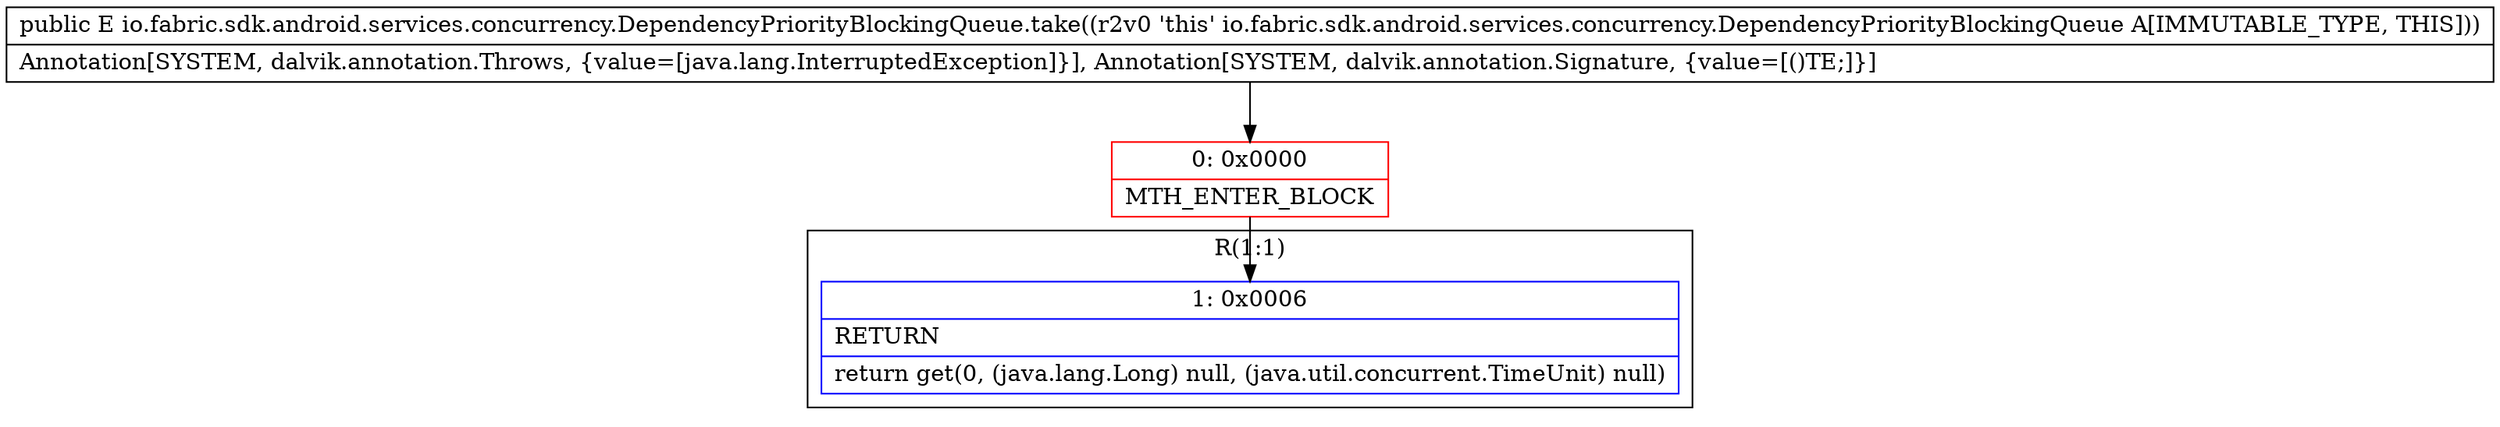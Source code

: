 digraph "CFG forio.fabric.sdk.android.services.concurrency.DependencyPriorityBlockingQueue.take()Lio\/fabric\/sdk\/android\/services\/concurrency\/Dependency;" {
subgraph cluster_Region_1501507542 {
label = "R(1:1)";
node [shape=record,color=blue];
Node_1 [shape=record,label="{1\:\ 0x0006|RETURN\l|return get(0, (java.lang.Long) null, (java.util.concurrent.TimeUnit) null)\l}"];
}
Node_0 [shape=record,color=red,label="{0\:\ 0x0000|MTH_ENTER_BLOCK\l}"];
MethodNode[shape=record,label="{public E io.fabric.sdk.android.services.concurrency.DependencyPriorityBlockingQueue.take((r2v0 'this' io.fabric.sdk.android.services.concurrency.DependencyPriorityBlockingQueue A[IMMUTABLE_TYPE, THIS]))  | Annotation[SYSTEM, dalvik.annotation.Throws, \{value=[java.lang.InterruptedException]\}], Annotation[SYSTEM, dalvik.annotation.Signature, \{value=[()TE;]\}]\l}"];
MethodNode -> Node_0;
Node_0 -> Node_1;
}

